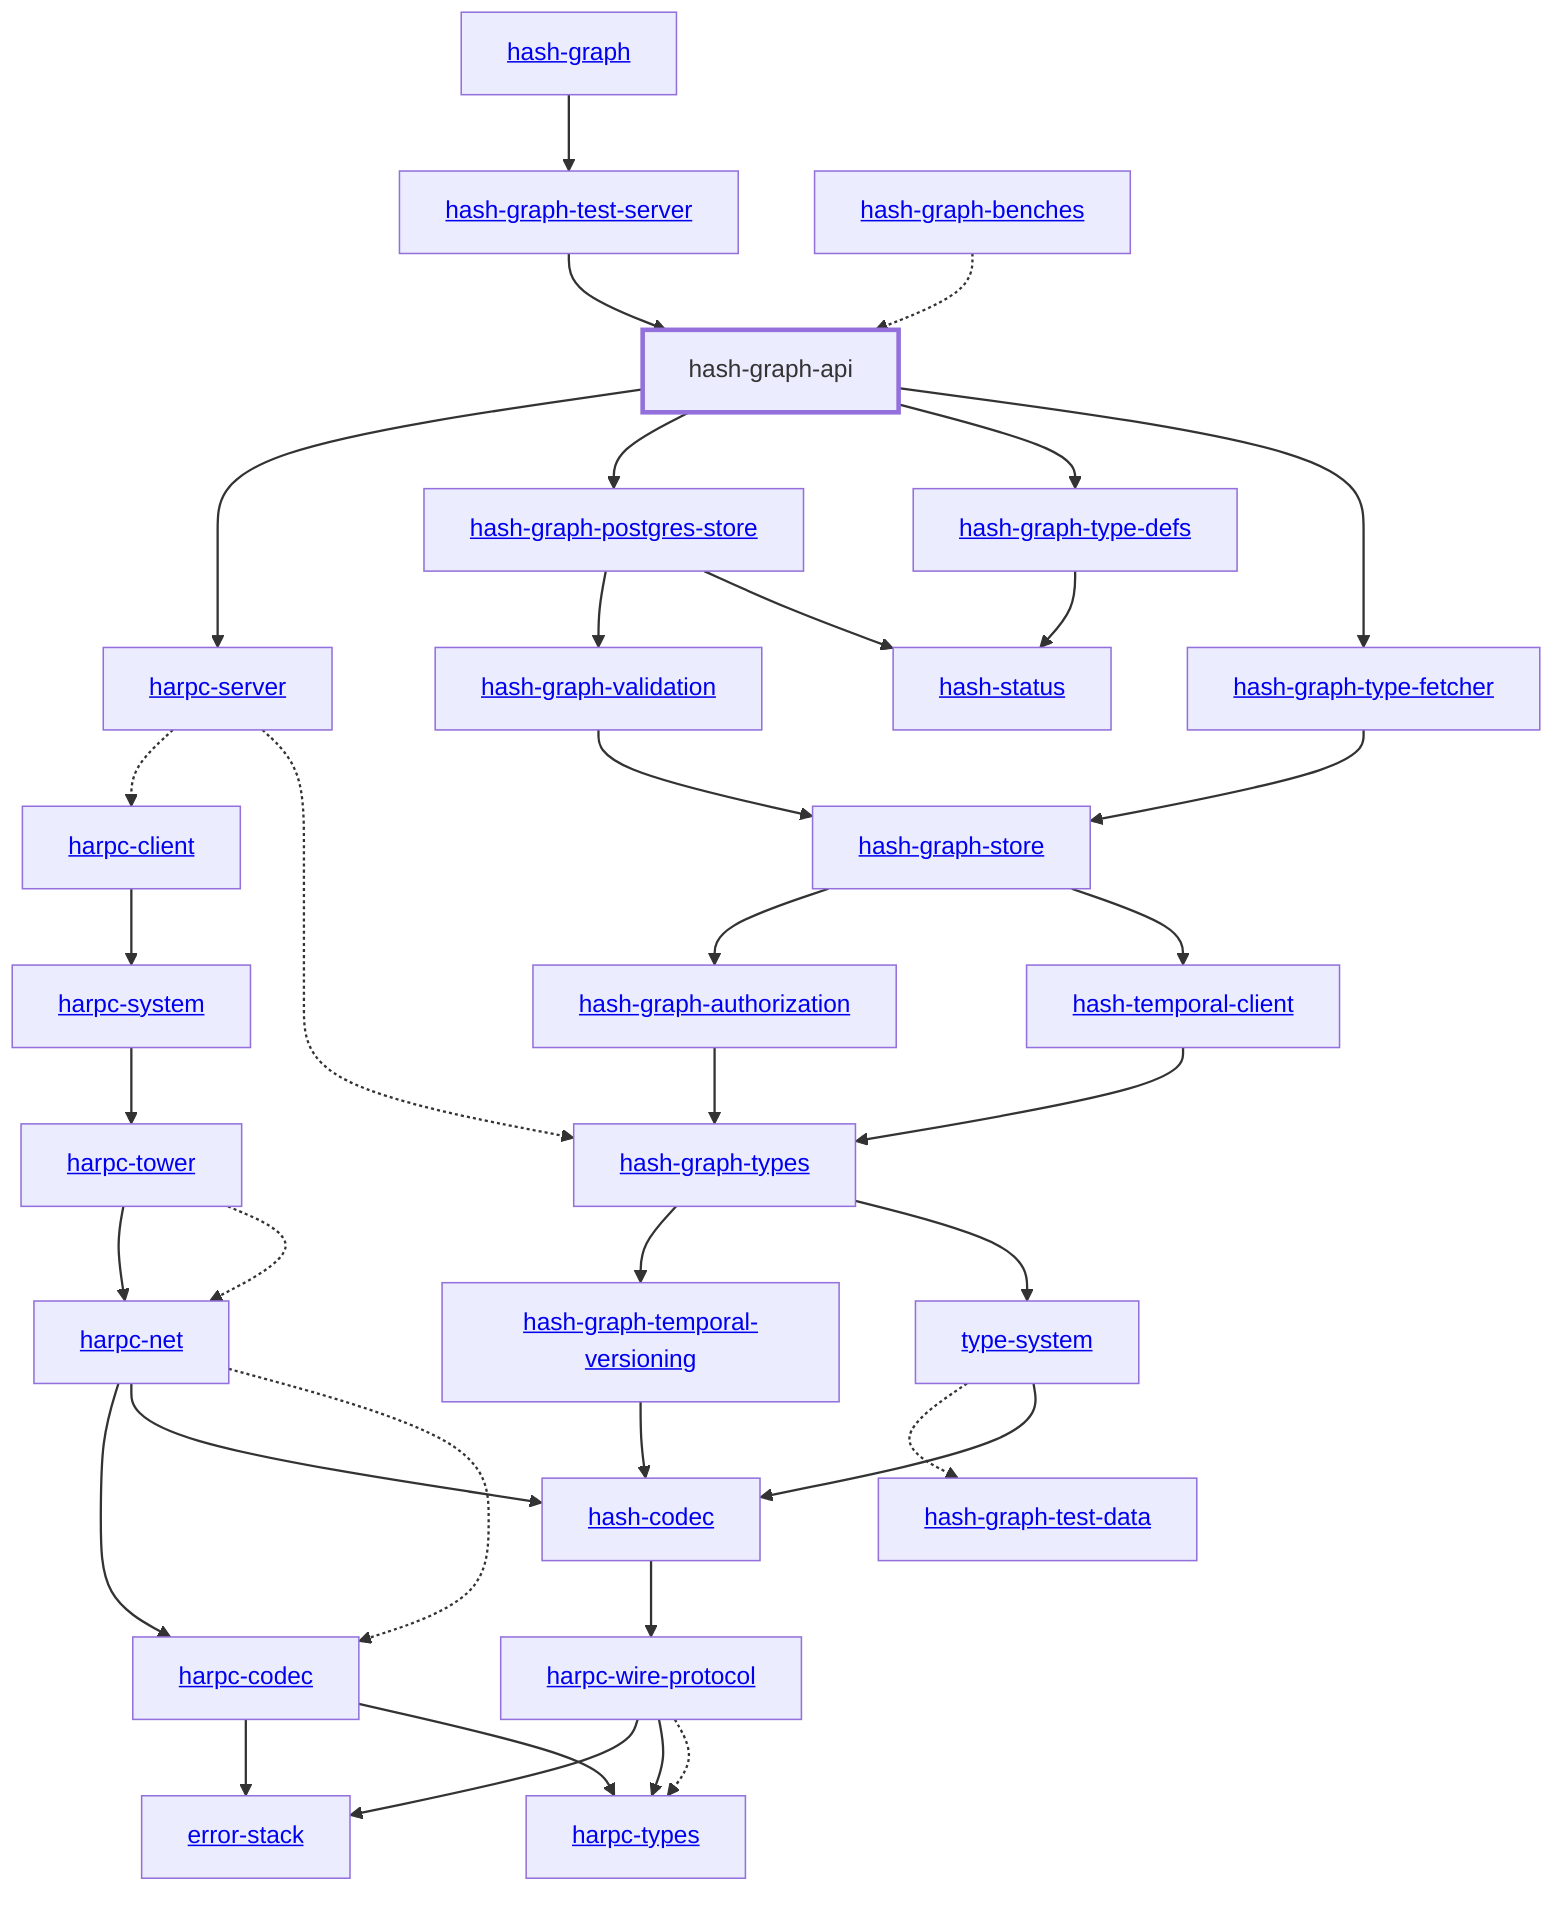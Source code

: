 graph TD
    linkStyle default stroke-width:1.5px
    classDef default stroke-width:1px
    classDef root stroke-width:3px
    classDef dev stroke-width:1px
    classDef build stroke-width:1px
    %% Legend
    %% --> : Normal dependency
    %% -.-> : Dev dependency
    %% ---> : Build dependency
    0[<a href="../hash_graph_store/index.html">hash-graph-store</a>]
    1[<a href="../hash_graph_temporal_versioning/index.html">hash-graph-temporal-versioning</a>]
    2[<a href="../hash_graph_test_data/index.html">hash-graph-test-data</a>]
    3[<a href="../hash_graph_test_server/index.html">hash-graph-test-server</a>]
    4[<a href="../hash_graph_type_defs/index.html">hash-graph-type-defs</a>]
    5[<a href="../hash_graph_type_fetcher/index.html">hash-graph-type-fetcher</a>]
    6[<a href="../hash_graph_types/index.html">hash-graph-types</a>]
    7[<a href="../error_stack/index.html">error-stack</a>]
    8[<a href="../hash_graph_validation/index.html">hash-graph-validation</a>]
    9[<a href="../harpc_client/index.html">harpc-client</a>]
    10[<a href="../harpc_codec/index.html">harpc-codec</a>]
    11[<a href="../harpc_net/index.html">harpc-net</a>]
    12[<a href="../harpc_server/index.html">harpc-server</a>]
    13[<a href="../harpc_system/index.html">harpc-system</a>]
    14[<a href="../harpc_tower/index.html">harpc-tower</a>]
    15[<a href="../harpc_types/index.html">harpc-types</a>]
    16[<a href="../harpc_wire_protocol/index.html">harpc-wire-protocol</a>]
    17[<a href="../hash_codec/index.html">hash-codec</a>]
    18[<a href="../hash_graph/index.html">hash-graph</a>]
    19[hash-graph-api]
    class 19 root
    20[<a href="../hash_graph_authorization/index.html">hash-graph-authorization</a>]
    21[<a href="../hash_graph_benches/index.html">hash-graph-benches</a>]
    22[<a href="../type_system/index.html">type-system</a>]
    23[<a href="../hash_status/index.html">hash-status</a>]
    24[<a href="../hash_temporal_client/index.html">hash-temporal-client</a>]
    25[<a href="../hash_graph_postgres_store/index.html">hash-graph-postgres-store</a>]
    5 --> 0
    9 --> 13
    10 --> 7
    10 --> 15
    11 --> 10
    11 --> 17
    11 -.-> 10
    12 -.-> 9
    12 -.-> 6
    13 --> 14
    14 --> 11
    14 -.-> 11
    16 --> 7
    16 --> 15
    16 -.-> 15
    17 --> 16
    18 --> 3
    24 --> 6
    19 --> 12
    19 --> 25
    19 --> 4
    19 --> 5
    20 --> 6
    21 -.-> 19
    6 --> 1
    6 --> 22
    8 --> 0
    22 -.-> 2
    22 --> 17
    25 --> 8
    25 --> 23
    0 --> 20
    0 --> 24
    1 --> 17
    3 --> 19
    4 --> 23